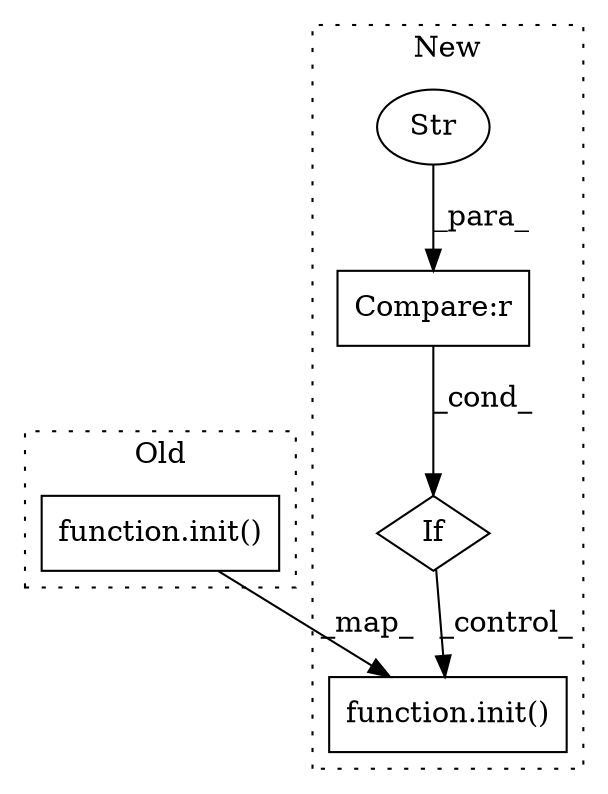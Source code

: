 digraph G {
subgraph cluster0 {
1 [label="function.init()" a="75" s="1036" l="6" shape="box"];
label = "Old";
style="dotted";
}
subgraph cluster1 {
2 [label="function.init()" a="75" s="837" l="6" shape="box"];
3 [label="If" a="96" s="809" l="3" shape="diamond"];
4 [label="Compare:r" a="40" s="812" l="15" shape="box"];
5 [label="Str" a="66" s="823" l="4" shape="ellipse"];
label = "New";
style="dotted";
}
1 -> 2 [label="_map_"];
3 -> 2 [label="_control_"];
4 -> 3 [label="_cond_"];
5 -> 4 [label="_para_"];
}